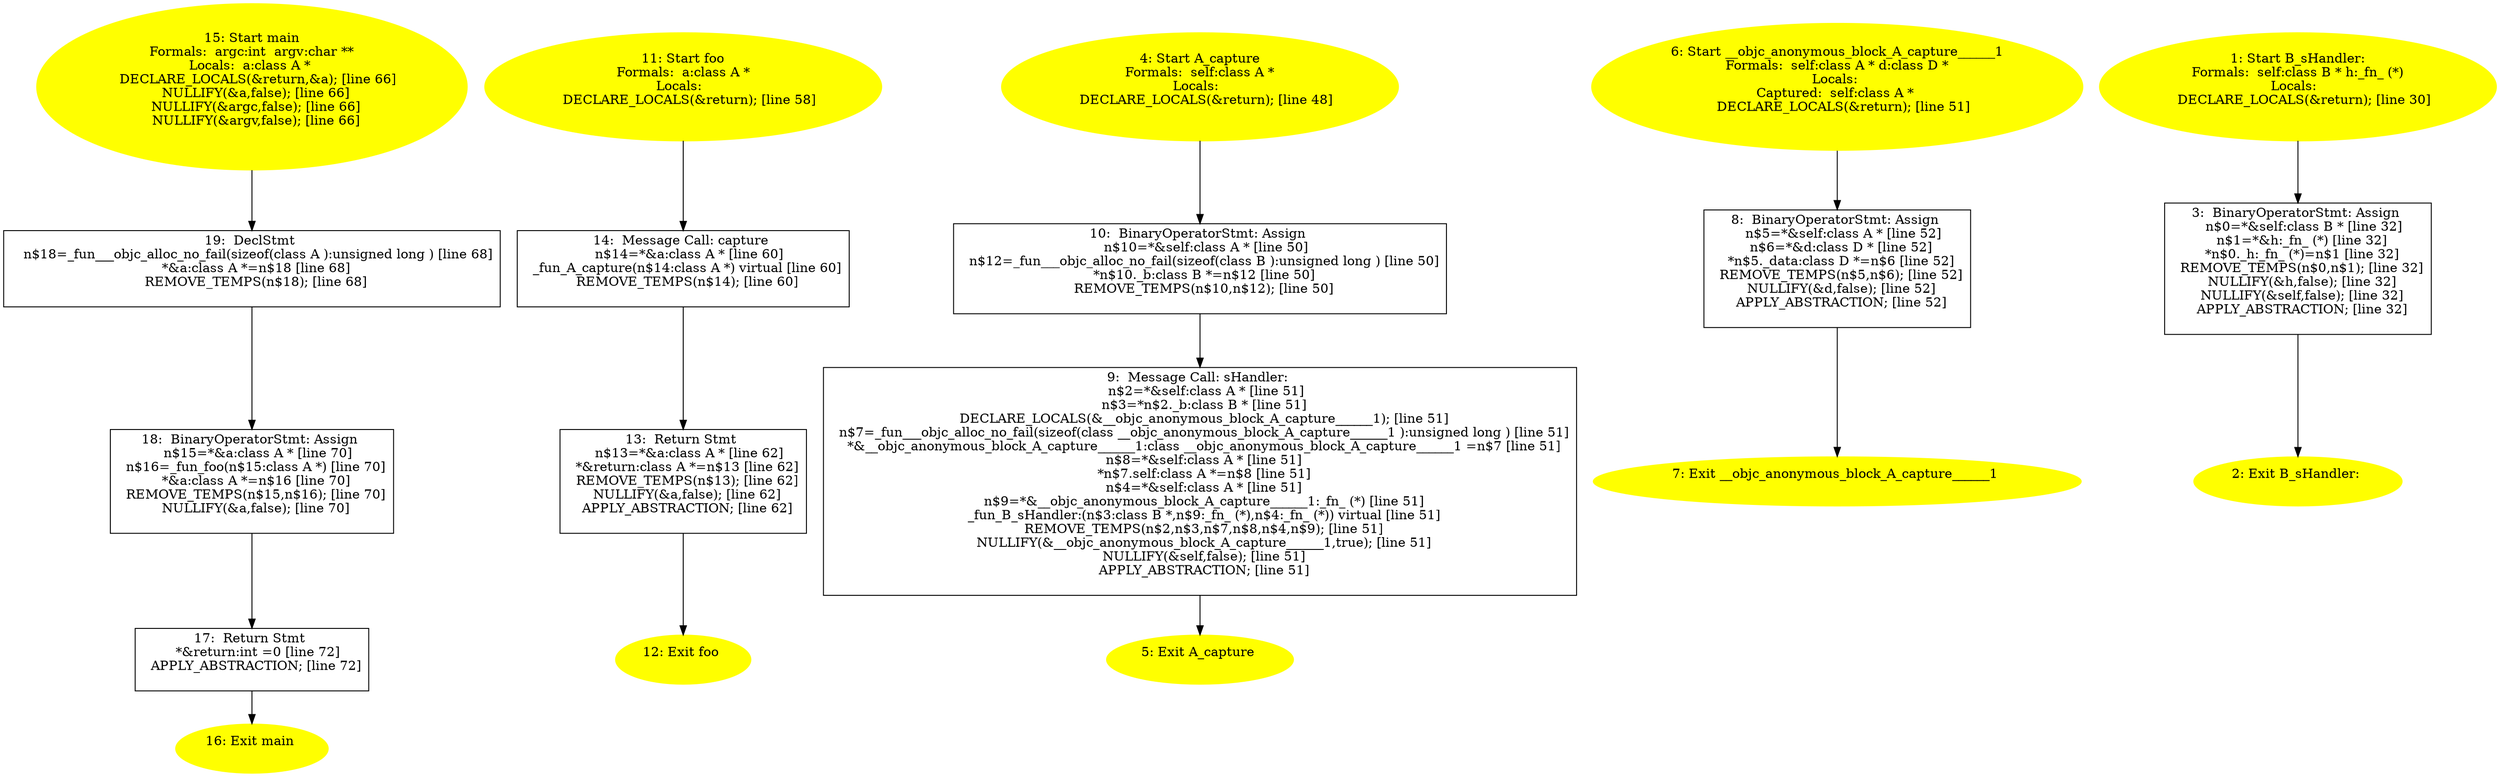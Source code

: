 digraph iCFG {
19 [label="19:  DeclStmt \n   n$18=_fun___objc_alloc_no_fail(sizeof(class A ):unsigned long ) [line 68]\n  *&a:class A *=n$18 [line 68]\n  REMOVE_TEMPS(n$18); [line 68]\n " shape="box"]
	

	 19 -> 18 ;
18 [label="18:  BinaryOperatorStmt: Assign \n   n$15=*&a:class A * [line 70]\n  n$16=_fun_foo(n$15:class A *) [line 70]\n  *&a:class A *=n$16 [line 70]\n  REMOVE_TEMPS(n$15,n$16); [line 70]\n  NULLIFY(&a,false); [line 70]\n " shape="box"]
	

	 18 -> 17 ;
17 [label="17:  Return Stmt \n   *&return:int =0 [line 72]\n  APPLY_ABSTRACTION; [line 72]\n " shape="box"]
	

	 17 -> 16 ;
16 [label="16: Exit main \n  " color=yellow style=filled]
	

15 [label="15: Start main\nFormals:  argc:int  argv:char **\nLocals:  a:class A * \n   DECLARE_LOCALS(&return,&a); [line 66]\n  NULLIFY(&a,false); [line 66]\n  NULLIFY(&argc,false); [line 66]\n  NULLIFY(&argv,false); [line 66]\n " color=yellow style=filled]
	

	 15 -> 19 ;
14 [label="14:  Message Call: capture \n   n$14=*&a:class A * [line 60]\n  _fun_A_capture(n$14:class A *) virtual [line 60]\n  REMOVE_TEMPS(n$14); [line 60]\n " shape="box"]
	

	 14 -> 13 ;
13 [label="13:  Return Stmt \n   n$13=*&a:class A * [line 62]\n  *&return:class A *=n$13 [line 62]\n  REMOVE_TEMPS(n$13); [line 62]\n  NULLIFY(&a,false); [line 62]\n  APPLY_ABSTRACTION; [line 62]\n " shape="box"]
	

	 13 -> 12 ;
12 [label="12: Exit foo \n  " color=yellow style=filled]
	

11 [label="11: Start foo\nFormals:  a:class A *\nLocals:  \n   DECLARE_LOCALS(&return); [line 58]\n " color=yellow style=filled]
	

	 11 -> 14 ;
10 [label="10:  BinaryOperatorStmt: Assign \n   n$10=*&self:class A * [line 50]\n  n$12=_fun___objc_alloc_no_fail(sizeof(class B ):unsigned long ) [line 50]\n  *n$10._b:class B *=n$12 [line 50]\n  REMOVE_TEMPS(n$10,n$12); [line 50]\n " shape="box"]
	

	 10 -> 9 ;
9 [label="9:  Message Call: sHandler: \n   n$2=*&self:class A * [line 51]\n  n$3=*n$2._b:class B * [line 51]\n  DECLARE_LOCALS(&__objc_anonymous_block_A_capture______1); [line 51]\n  n$7=_fun___objc_alloc_no_fail(sizeof(class __objc_anonymous_block_A_capture______1 ):unsigned long ) [line 51]\n  *&__objc_anonymous_block_A_capture______1:class __objc_anonymous_block_A_capture______1 =n$7 [line 51]\n  n$8=*&self:class A * [line 51]\n  *n$7.self:class A *=n$8 [line 51]\n  n$4=*&self:class A * [line 51]\n  n$9=*&__objc_anonymous_block_A_capture______1:_fn_ (*) [line 51]\n  _fun_B_sHandler:(n$3:class B *,n$9:_fn_ (*),n$4:_fn_ (*)) virtual [line 51]\n  REMOVE_TEMPS(n$2,n$3,n$7,n$8,n$4,n$9); [line 51]\n  NULLIFY(&__objc_anonymous_block_A_capture______1,true); [line 51]\n  NULLIFY(&self,false); [line 51]\n  APPLY_ABSTRACTION; [line 51]\n " shape="box"]
	

	 9 -> 5 ;
8 [label="8:  BinaryOperatorStmt: Assign \n   n$5=*&self:class A * [line 52]\n  n$6=*&d:class D * [line 52]\n  *n$5._data:class D *=n$6 [line 52]\n  REMOVE_TEMPS(n$5,n$6); [line 52]\n  NULLIFY(&d,false); [line 52]\n  APPLY_ABSTRACTION; [line 52]\n " shape="box"]
	

	 8 -> 7 ;
7 [label="7: Exit __objc_anonymous_block_A_capture______1 \n  " color=yellow style=filled]
	

6 [label="6: Start __objc_anonymous_block_A_capture______1\nFormals:  self:class A * d:class D *\nLocals: \nCaptured:  self:class A * \n   DECLARE_LOCALS(&return); [line 51]\n " color=yellow style=filled]
	

	 6 -> 8 ;
5 [label="5: Exit A_capture \n  " color=yellow style=filled]
	

4 [label="4: Start A_capture\nFormals:  self:class A *\nLocals:  \n   DECLARE_LOCALS(&return); [line 48]\n " color=yellow style=filled]
	

	 4 -> 10 ;
3 [label="3:  BinaryOperatorStmt: Assign \n   n$0=*&self:class B * [line 32]\n  n$1=*&h:_fn_ (*) [line 32]\n  *n$0._h:_fn_ (*)=n$1 [line 32]\n  REMOVE_TEMPS(n$0,n$1); [line 32]\n  NULLIFY(&h,false); [line 32]\n  NULLIFY(&self,false); [line 32]\n  APPLY_ABSTRACTION; [line 32]\n " shape="box"]
	

	 3 -> 2 ;
2 [label="2: Exit B_sHandler: \n  " color=yellow style=filled]
	

1 [label="1: Start B_sHandler:\nFormals:  self:class B * h:_fn_ (*)\nLocals:  \n   DECLARE_LOCALS(&return); [line 30]\n " color=yellow style=filled]
	

	 1 -> 3 ;
}
